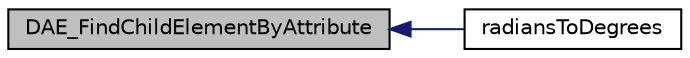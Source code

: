 digraph "DAE_FindChildElementByAttribute"
{
  edge [fontname="Helvetica",fontsize="10",labelfontname="Helvetica",labelfontsize="10"];
  node [fontname="Helvetica",fontsize="10",shape=record];
  rankdir="LR";
  Node106 [label="DAE_FindChildElementByAttribute",height=0.2,width=0.4,color="black", fillcolor="grey75", style="filled", fontcolor="black"];
  Node106 -> Node107 [dir="back",color="midnightblue",fontsize="10",style="solid",fontname="Helvetica"];
  Node107 [label="radiansToDegrees",height=0.2,width=0.4,color="black", fillcolor="white", style="filled",URL="$fbxcolladautils_8h.html#a86df93411b8fee393d4e101943a74e7f"];
}
